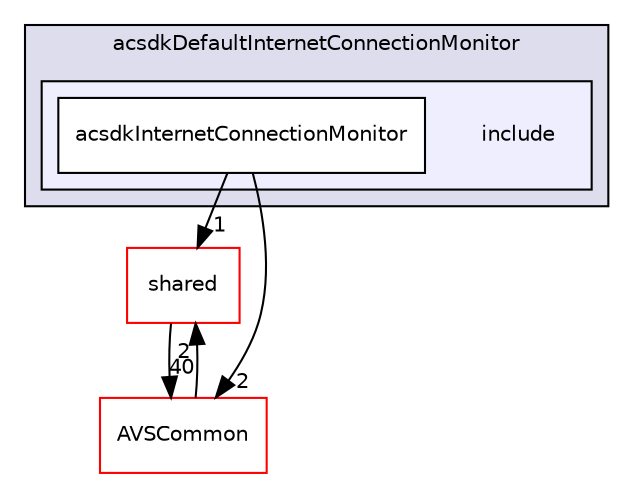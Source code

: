 digraph "/workplace/avs-device-sdk/applications/acsdkDefaultInternetConnectionMonitor/include" {
  compound=true
  node [ fontsize="10", fontname="Helvetica"];
  edge [ labelfontsize="10", labelfontname="Helvetica"];
  subgraph clusterdir_2b1324aab7372507d5b1023e15ff82ed {
    graph [ bgcolor="#ddddee", pencolor="black", label="acsdkDefaultInternetConnectionMonitor" fontname="Helvetica", fontsize="10", URL="dir_2b1324aab7372507d5b1023e15ff82ed.html"]
  subgraph clusterdir_cc9786810ad5b32168ee87c45fdb9bb2 {
    graph [ bgcolor="#eeeeff", pencolor="black", label="" URL="dir_cc9786810ad5b32168ee87c45fdb9bb2.html"];
    dir_cc9786810ad5b32168ee87c45fdb9bb2 [shape=plaintext label="include"];
    dir_8e37e8e04270c1305211efe80e7f6615 [shape=box label="acsdkInternetConnectionMonitor" color="black" fillcolor="white" style="filled" URL="dir_8e37e8e04270c1305211efe80e7f6615.html"];
  }
  }
  dir_9982052f7ce695d12571567315b2fafa [shape=box label="shared" fillcolor="white" style="filled" color="red" URL="dir_9982052f7ce695d12571567315b2fafa.html"];
  dir_13e65effb2bde530b17b3d5eefcd0266 [shape=box label="AVSCommon" fillcolor="white" style="filled" color="red" URL="dir_13e65effb2bde530b17b3d5eefcd0266.html"];
  dir_9982052f7ce695d12571567315b2fafa->dir_13e65effb2bde530b17b3d5eefcd0266 [headlabel="40", labeldistance=1.5 headhref="dir_000116_000017.html"];
  dir_13e65effb2bde530b17b3d5eefcd0266->dir_9982052f7ce695d12571567315b2fafa [headlabel="2", labeldistance=1.5 headhref="dir_000017_000116.html"];
  dir_8e37e8e04270c1305211efe80e7f6615->dir_9982052f7ce695d12571567315b2fafa [headlabel="1", labeldistance=1.5 headhref="dir_000068_000116.html"];
  dir_8e37e8e04270c1305211efe80e7f6615->dir_13e65effb2bde530b17b3d5eefcd0266 [headlabel="2", labeldistance=1.5 headhref="dir_000068_000017.html"];
}
